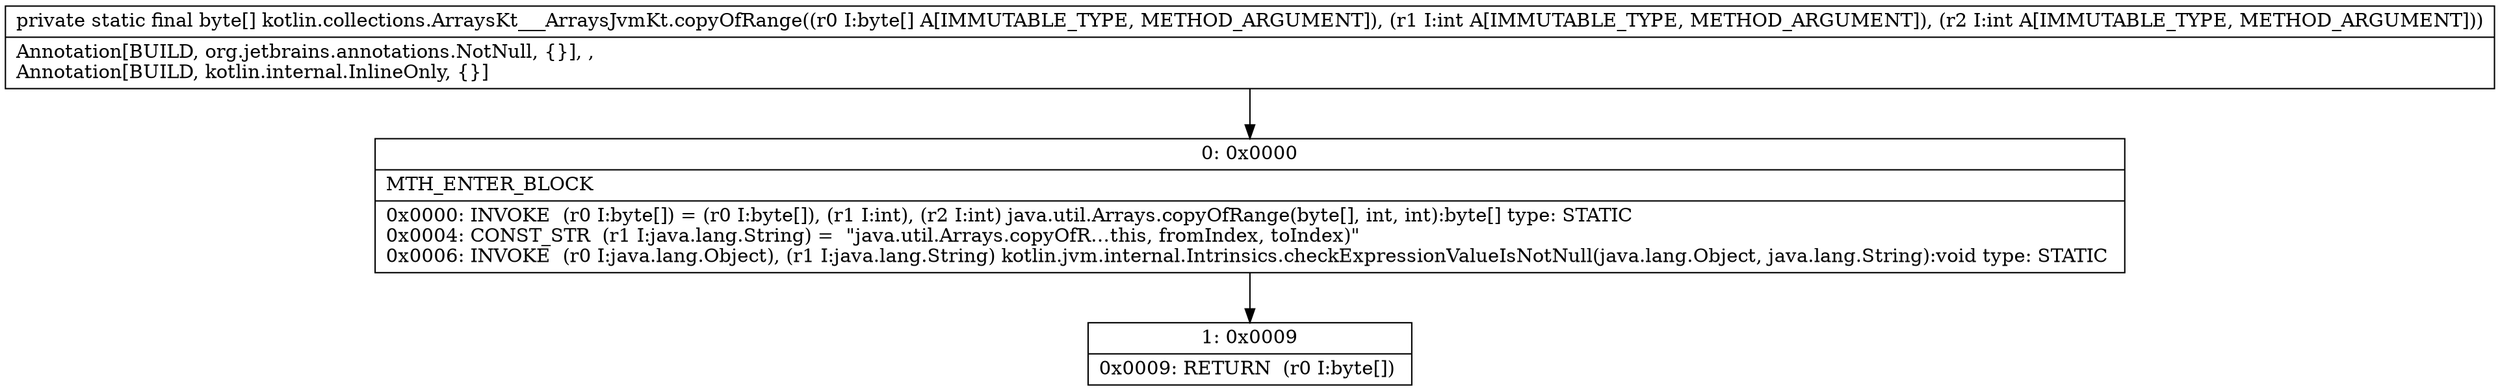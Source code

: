 digraph "CFG forkotlin.collections.ArraysKt___ArraysJvmKt.copyOfRange([BII)[B" {
Node_0 [shape=record,label="{0\:\ 0x0000|MTH_ENTER_BLOCK\l|0x0000: INVOKE  (r0 I:byte[]) = (r0 I:byte[]), (r1 I:int), (r2 I:int) java.util.Arrays.copyOfRange(byte[], int, int):byte[] type: STATIC \l0x0004: CONST_STR  (r1 I:java.lang.String) =  \"java.util.Arrays.copyOfR…this, fromIndex, toIndex)\" \l0x0006: INVOKE  (r0 I:java.lang.Object), (r1 I:java.lang.String) kotlin.jvm.internal.Intrinsics.checkExpressionValueIsNotNull(java.lang.Object, java.lang.String):void type: STATIC \l}"];
Node_1 [shape=record,label="{1\:\ 0x0009|0x0009: RETURN  (r0 I:byte[]) \l}"];
MethodNode[shape=record,label="{private static final byte[] kotlin.collections.ArraysKt___ArraysJvmKt.copyOfRange((r0 I:byte[] A[IMMUTABLE_TYPE, METHOD_ARGUMENT]), (r1 I:int A[IMMUTABLE_TYPE, METHOD_ARGUMENT]), (r2 I:int A[IMMUTABLE_TYPE, METHOD_ARGUMENT]))  | Annotation[BUILD, org.jetbrains.annotations.NotNull, \{\}], , \lAnnotation[BUILD, kotlin.internal.InlineOnly, \{\}]\l}"];
MethodNode -> Node_0;
Node_0 -> Node_1;
}

